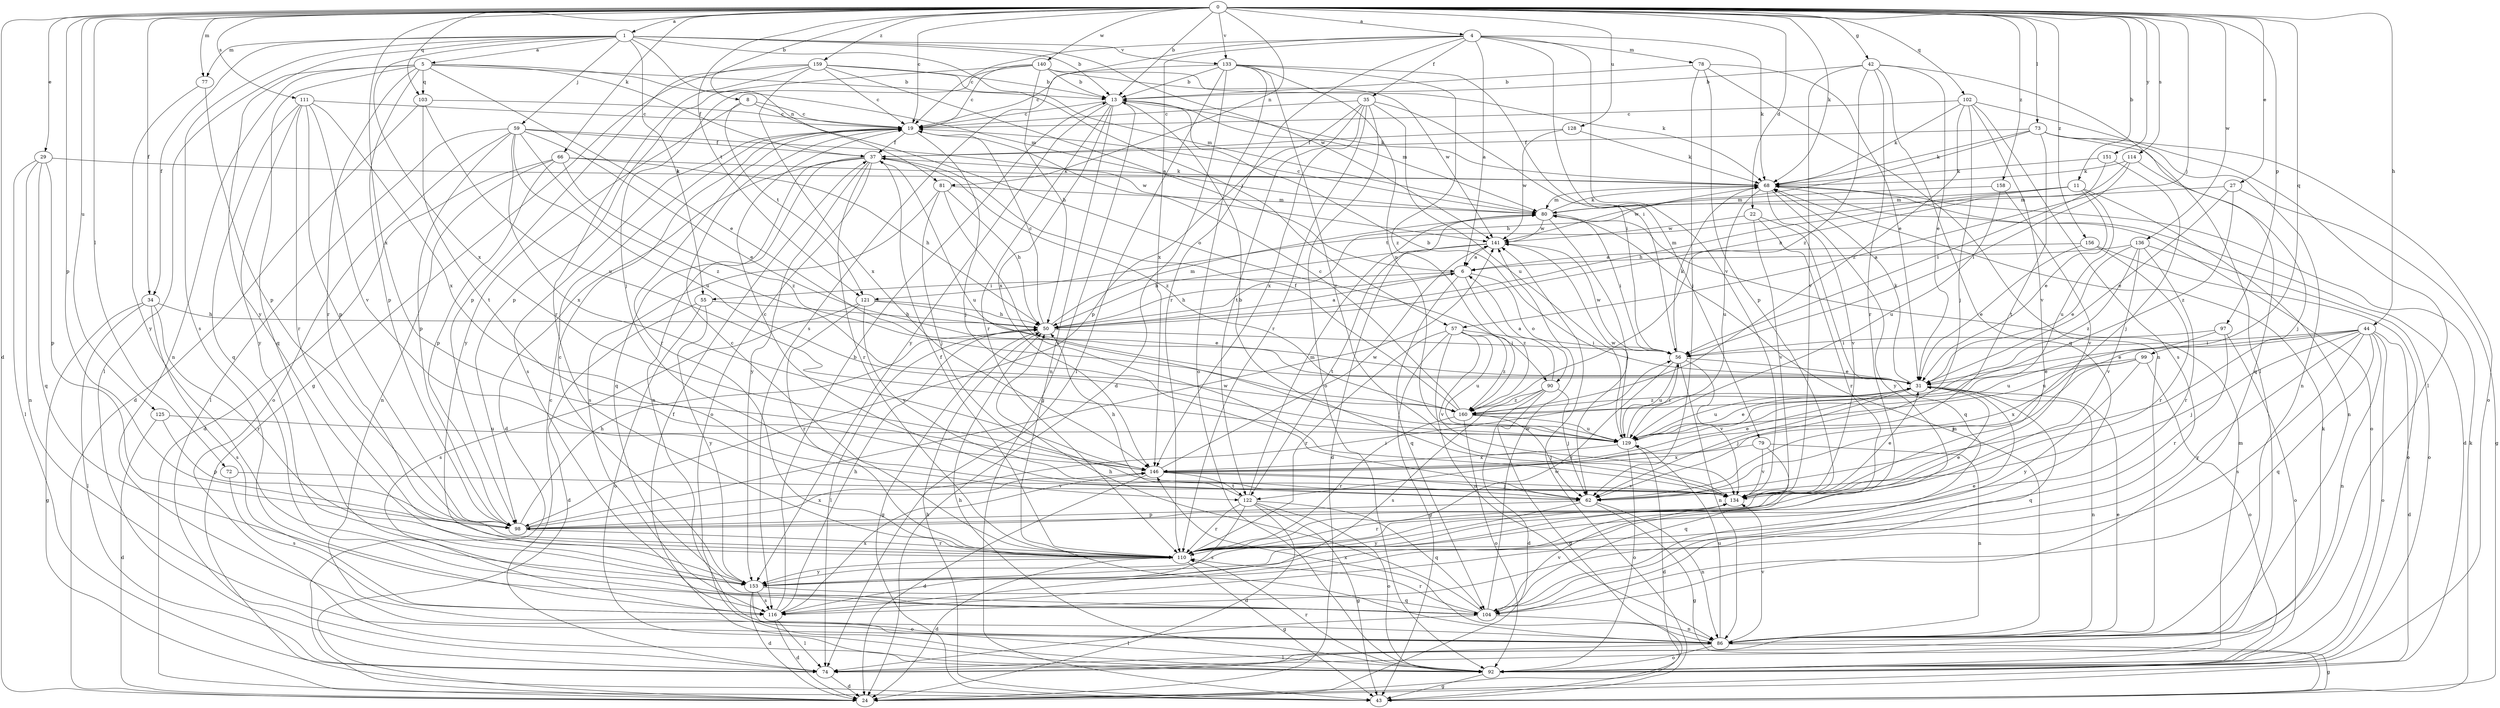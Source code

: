 strict digraph  {
0;
1;
4;
5;
6;
8;
11;
13;
19;
22;
24;
27;
29;
31;
34;
35;
37;
42;
43;
44;
50;
55;
56;
57;
59;
62;
66;
68;
72;
73;
74;
77;
78;
79;
80;
81;
86;
90;
92;
97;
98;
99;
102;
103;
104;
110;
111;
114;
116;
121;
122;
125;
128;
129;
133;
134;
136;
140;
141;
146;
151;
153;
156;
158;
159;
160;
0 -> 1  [label=a];
0 -> 4  [label=a];
0 -> 8  [label=b];
0 -> 11  [label=b];
0 -> 13  [label=b];
0 -> 19  [label=c];
0 -> 22  [label=d];
0 -> 24  [label=d];
0 -> 27  [label=e];
0 -> 29  [label=e];
0 -> 34  [label=f];
0 -> 42  [label=g];
0 -> 44  [label=h];
0 -> 57  [label=j];
0 -> 66  [label=k];
0 -> 68  [label=k];
0 -> 72  [label=l];
0 -> 73  [label=l];
0 -> 77  [label=m];
0 -> 81  [label=n];
0 -> 97  [label=p];
0 -> 98  [label=p];
0 -> 99  [label=q];
0 -> 102  [label=q];
0 -> 103  [label=q];
0 -> 111  [label=s];
0 -> 114  [label=s];
0 -> 121  [label=t];
0 -> 125  [label=u];
0 -> 128  [label=u];
0 -> 133  [label=v];
0 -> 136  [label=w];
0 -> 140  [label=w];
0 -> 146  [label=x];
0 -> 151  [label=y];
0 -> 156  [label=z];
0 -> 158  [label=z];
0 -> 159  [label=z];
1 -> 5  [label=a];
1 -> 13  [label=b];
1 -> 34  [label=f];
1 -> 55  [label=i];
1 -> 57  [label=j];
1 -> 59  [label=j];
1 -> 77  [label=m];
1 -> 81  [label=n];
1 -> 116  [label=s];
1 -> 133  [label=v];
1 -> 141  [label=w];
1 -> 146  [label=x];
1 -> 153  [label=y];
4 -> 6  [label=a];
4 -> 19  [label=c];
4 -> 35  [label=f];
4 -> 68  [label=k];
4 -> 78  [label=m];
4 -> 79  [label=m];
4 -> 110  [label=r];
4 -> 116  [label=s];
4 -> 134  [label=v];
4 -> 146  [label=x];
5 -> 13  [label=b];
5 -> 31  [label=e];
5 -> 37  [label=f];
5 -> 74  [label=l];
5 -> 80  [label=m];
5 -> 86  [label=n];
5 -> 98  [label=p];
5 -> 103  [label=q];
5 -> 104  [label=q];
5 -> 110  [label=r];
6 -> 50  [label=h];
6 -> 55  [label=i];
6 -> 90  [label=o];
6 -> 104  [label=q];
6 -> 160  [label=z];
8 -> 19  [label=c];
8 -> 90  [label=o];
8 -> 121  [label=t];
8 -> 153  [label=y];
11 -> 31  [label=e];
11 -> 50  [label=h];
11 -> 80  [label=m];
11 -> 86  [label=n];
11 -> 121  [label=t];
11 -> 129  [label=u];
13 -> 19  [label=c];
13 -> 43  [label=g];
13 -> 68  [label=k];
13 -> 80  [label=m];
13 -> 86  [label=n];
13 -> 110  [label=r];
13 -> 146  [label=x];
13 -> 153  [label=y];
19 -> 37  [label=f];
19 -> 62  [label=j];
19 -> 110  [label=r];
19 -> 116  [label=s];
22 -> 104  [label=q];
22 -> 110  [label=r];
22 -> 134  [label=v];
22 -> 141  [label=w];
27 -> 31  [label=e];
27 -> 43  [label=g];
27 -> 80  [label=m];
27 -> 160  [label=z];
29 -> 68  [label=k];
29 -> 74  [label=l];
29 -> 86  [label=n];
29 -> 98  [label=p];
29 -> 104  [label=q];
31 -> 13  [label=b];
31 -> 62  [label=j];
31 -> 68  [label=k];
31 -> 86  [label=n];
31 -> 104  [label=q];
31 -> 129  [label=u];
31 -> 160  [label=z];
34 -> 43  [label=g];
34 -> 50  [label=h];
34 -> 74  [label=l];
34 -> 110  [label=r];
34 -> 116  [label=s];
35 -> 19  [label=c];
35 -> 56  [label=i];
35 -> 92  [label=o];
35 -> 98  [label=p];
35 -> 110  [label=r];
35 -> 122  [label=t];
35 -> 129  [label=u];
35 -> 146  [label=x];
37 -> 24  [label=d];
37 -> 68  [label=k];
37 -> 86  [label=n];
37 -> 92  [label=o];
37 -> 104  [label=q];
37 -> 110  [label=r];
37 -> 129  [label=u];
37 -> 153  [label=y];
37 -> 160  [label=z];
42 -> 13  [label=b];
42 -> 31  [label=e];
42 -> 74  [label=l];
42 -> 104  [label=q];
42 -> 110  [label=r];
42 -> 134  [label=v];
42 -> 160  [label=z];
43 -> 50  [label=h];
43 -> 68  [label=k];
43 -> 141  [label=w];
44 -> 24  [label=d];
44 -> 31  [label=e];
44 -> 56  [label=i];
44 -> 62  [label=j];
44 -> 86  [label=n];
44 -> 92  [label=o];
44 -> 104  [label=q];
44 -> 116  [label=s];
44 -> 129  [label=u];
44 -> 153  [label=y];
50 -> 6  [label=a];
50 -> 19  [label=c];
50 -> 43  [label=g];
50 -> 56  [label=i];
50 -> 74  [label=l];
50 -> 80  [label=m];
55 -> 24  [label=d];
55 -> 50  [label=h];
55 -> 92  [label=o];
55 -> 153  [label=y];
56 -> 31  [label=e];
56 -> 68  [label=k];
56 -> 86  [label=n];
56 -> 110  [label=r];
56 -> 129  [label=u];
56 -> 134  [label=v];
56 -> 141  [label=w];
57 -> 43  [label=g];
57 -> 56  [label=i];
57 -> 86  [label=n];
57 -> 110  [label=r];
57 -> 129  [label=u];
57 -> 134  [label=v];
57 -> 160  [label=z];
59 -> 31  [label=e];
59 -> 37  [label=f];
59 -> 74  [label=l];
59 -> 92  [label=o];
59 -> 98  [label=p];
59 -> 129  [label=u];
59 -> 141  [label=w];
59 -> 146  [label=x];
59 -> 160  [label=z];
62 -> 19  [label=c];
62 -> 43  [label=g];
62 -> 86  [label=n];
62 -> 98  [label=p];
62 -> 153  [label=y];
66 -> 24  [label=d];
66 -> 50  [label=h];
66 -> 68  [label=k];
66 -> 86  [label=n];
66 -> 98  [label=p];
66 -> 160  [label=z];
68 -> 24  [label=d];
68 -> 80  [label=m];
68 -> 92  [label=o];
68 -> 129  [label=u];
68 -> 134  [label=v];
68 -> 141  [label=w];
68 -> 153  [label=y];
72 -> 116  [label=s];
72 -> 134  [label=v];
73 -> 37  [label=f];
73 -> 50  [label=h];
73 -> 68  [label=k];
73 -> 86  [label=n];
73 -> 92  [label=o];
73 -> 104  [label=q];
73 -> 122  [label=t];
74 -> 19  [label=c];
74 -> 24  [label=d];
74 -> 68  [label=k];
77 -> 98  [label=p];
77 -> 153  [label=y];
78 -> 13  [label=b];
78 -> 31  [label=e];
78 -> 62  [label=j];
78 -> 86  [label=n];
78 -> 98  [label=p];
79 -> 86  [label=n];
79 -> 104  [label=q];
79 -> 134  [label=v];
79 -> 146  [label=x];
80 -> 19  [label=c];
80 -> 24  [label=d];
80 -> 56  [label=i];
80 -> 62  [label=j];
80 -> 68  [label=k];
80 -> 141  [label=w];
81 -> 50  [label=h];
81 -> 62  [label=j];
81 -> 80  [label=m];
81 -> 116  [label=s];
81 -> 134  [label=v];
86 -> 31  [label=e];
86 -> 43  [label=g];
86 -> 74  [label=l];
86 -> 80  [label=m];
86 -> 92  [label=o];
86 -> 129  [label=u];
86 -> 134  [label=v];
86 -> 146  [label=x];
90 -> 6  [label=a];
90 -> 24  [label=d];
90 -> 43  [label=g];
90 -> 62  [label=j];
90 -> 116  [label=s];
90 -> 160  [label=z];
92 -> 37  [label=f];
92 -> 43  [label=g];
92 -> 50  [label=h];
92 -> 80  [label=m];
92 -> 110  [label=r];
97 -> 56  [label=i];
97 -> 92  [label=o];
97 -> 110  [label=r];
97 -> 129  [label=u];
98 -> 31  [label=e];
98 -> 50  [label=h];
98 -> 56  [label=i];
98 -> 110  [label=r];
98 -> 141  [label=w];
98 -> 146  [label=x];
99 -> 31  [label=e];
99 -> 62  [label=j];
99 -> 92  [label=o];
99 -> 146  [label=x];
99 -> 153  [label=y];
102 -> 19  [label=c];
102 -> 62  [label=j];
102 -> 68  [label=k];
102 -> 74  [label=l];
102 -> 116  [label=s];
102 -> 134  [label=v];
102 -> 160  [label=z];
103 -> 19  [label=c];
103 -> 24  [label=d];
103 -> 122  [label=t];
103 -> 129  [label=u];
104 -> 50  [label=h];
104 -> 74  [label=l];
104 -> 86  [label=n];
104 -> 110  [label=r];
104 -> 134  [label=v];
104 -> 141  [label=w];
110 -> 19  [label=c];
110 -> 24  [label=d];
110 -> 37  [label=f];
110 -> 43  [label=g];
110 -> 153  [label=y];
111 -> 19  [label=c];
111 -> 98  [label=p];
111 -> 104  [label=q];
111 -> 110  [label=r];
111 -> 134  [label=v];
111 -> 146  [label=x];
111 -> 153  [label=y];
114 -> 50  [label=h];
114 -> 56  [label=i];
114 -> 62  [label=j];
114 -> 68  [label=k];
116 -> 13  [label=b];
116 -> 24  [label=d];
116 -> 50  [label=h];
116 -> 74  [label=l];
116 -> 146  [label=x];
121 -> 31  [label=e];
121 -> 50  [label=h];
121 -> 110  [label=r];
121 -> 116  [label=s];
121 -> 134  [label=v];
122 -> 24  [label=d];
122 -> 43  [label=g];
122 -> 50  [label=h];
122 -> 80  [label=m];
122 -> 92  [label=o];
122 -> 104  [label=q];
122 -> 110  [label=r];
122 -> 116  [label=s];
125 -> 24  [label=d];
125 -> 98  [label=p];
125 -> 129  [label=u];
128 -> 37  [label=f];
128 -> 68  [label=k];
128 -> 141  [label=w];
129 -> 24  [label=d];
129 -> 31  [label=e];
129 -> 56  [label=i];
129 -> 92  [label=o];
129 -> 141  [label=w];
129 -> 146  [label=x];
133 -> 13  [label=b];
133 -> 19  [label=c];
133 -> 24  [label=d];
133 -> 56  [label=i];
133 -> 74  [label=l];
133 -> 92  [label=o];
133 -> 129  [label=u];
133 -> 134  [label=v];
133 -> 160  [label=z];
134 -> 13  [label=b];
134 -> 31  [label=e];
134 -> 110  [label=r];
136 -> 6  [label=a];
136 -> 31  [label=e];
136 -> 92  [label=o];
136 -> 110  [label=r];
136 -> 134  [label=v];
136 -> 160  [label=z];
140 -> 13  [label=b];
140 -> 19  [label=c];
140 -> 50  [label=h];
140 -> 62  [label=j];
140 -> 68  [label=k];
140 -> 98  [label=p];
140 -> 141  [label=w];
141 -> 6  [label=a];
141 -> 50  [label=h];
141 -> 122  [label=t];
146 -> 24  [label=d];
146 -> 31  [label=e];
146 -> 62  [label=j];
146 -> 122  [label=t];
146 -> 134  [label=v];
146 -> 141  [label=w];
151 -> 56  [label=i];
151 -> 62  [label=j];
151 -> 68  [label=k];
153 -> 19  [label=c];
153 -> 24  [label=d];
153 -> 31  [label=e];
153 -> 92  [label=o];
153 -> 104  [label=q];
153 -> 116  [label=s];
156 -> 6  [label=a];
156 -> 31  [label=e];
156 -> 92  [label=o];
156 -> 110  [label=r];
158 -> 80  [label=m];
158 -> 129  [label=u];
158 -> 134  [label=v];
159 -> 6  [label=a];
159 -> 13  [label=b];
159 -> 19  [label=c];
159 -> 43  [label=g];
159 -> 80  [label=m];
159 -> 98  [label=p];
159 -> 110  [label=r];
159 -> 146  [label=x];
160 -> 19  [label=c];
160 -> 37  [label=f];
160 -> 62  [label=j];
160 -> 92  [label=o];
160 -> 110  [label=r];
160 -> 129  [label=u];
}

